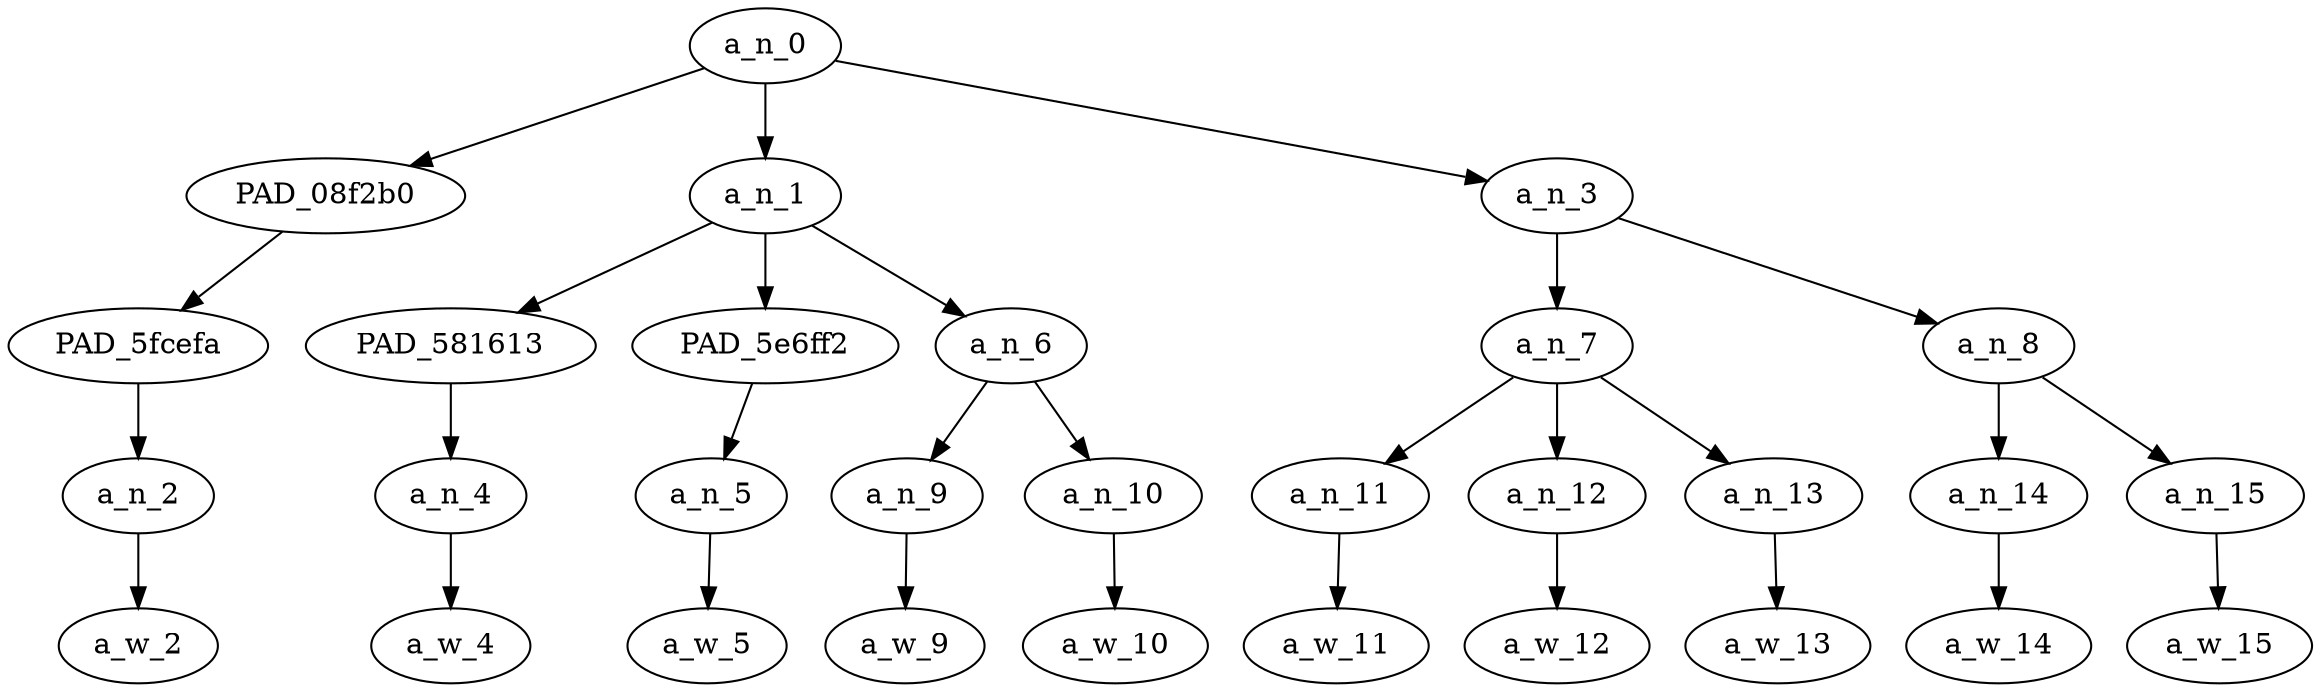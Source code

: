 strict digraph "" {
	a_n_0	[div_dir=1,
		index=0,
		level=4,
		pos="4.138888888888888,4!",
		text_span="[0, 1, 2, 3, 4, 5, 6, 7, 8, 9]",
		value=1.00000000];
	PAD_08f2b0	[div_dir=1,
		index=1,
		level=3,
		pos="4.0,3!",
		text_span="[4]",
		value=0.07547022];
	a_n_0 -> PAD_08f2b0;
	a_n_1	[div_dir=1,
		index=0,
		level=3,
		pos="1.1666666666666667,3!",
		text_span="[0, 1, 2, 3]",
		value=0.23345935];
	a_n_0 -> a_n_1;
	a_n_3	[div_dir=1,
		index=2,
		level=3,
		pos="7.25,3!",
		text_span="[5, 6, 7, 8, 9]",
		value=0.68940487];
	a_n_0 -> a_n_3;
	PAD_5fcefa	[div_dir=1,
		index=3,
		level=2,
		pos="4.0,2!",
		text_span="[4]",
		value=0.07547022];
	PAD_08f2b0 -> PAD_5fcefa;
	a_n_2	[div_dir=1,
		index=4,
		level=1,
		pos="4.0,1!",
		text_span="[4]",
		value=0.07547022];
	PAD_5fcefa -> a_n_2;
	a_w_2	[div_dir=0,
		index=4,
		level=0,
		pos="4,0!",
		text_span="[4]",
		value=says];
	a_n_2 -> a_w_2;
	PAD_581613	[div_dir=1,
		index=0,
		level=2,
		pos="0.0,2!",
		text_span="[0]",
		value=0.05341619];
	a_n_1 -> PAD_581613;
	PAD_5e6ff2	[div_dir=-1,
		index=1,
		level=2,
		pos="1.0,2!",
		text_span="[1]",
		value=0.05024209];
	a_n_1 -> PAD_5e6ff2;
	a_n_6	[div_dir=1,
		index=2,
		level=2,
		pos="2.5,2!",
		text_span="[2, 3]",
		value=0.12923551];
	a_n_1 -> a_n_6;
	a_n_4	[div_dir=1,
		index=0,
		level=1,
		pos="0.0,1!",
		text_span="[0]",
		value=0.05341619];
	PAD_581613 -> a_n_4;
	a_w_4	[div_dir=0,
		index=0,
		level=0,
		pos="0,0!",
		text_span="[0]",
		value=do];
	a_n_4 -> a_w_4;
	a_n_5	[div_dir=-1,
		index=1,
		level=1,
		pos="1.0,1!",
		text_span="[1]",
		value=0.05024209];
	PAD_5e6ff2 -> a_n_5;
	a_w_5	[div_dir=0,
		index=1,
		level=0,
		pos="1,0!",
		text_span="[1]",
		value=not];
	a_n_5 -> a_w_5;
	a_n_9	[div_dir=1,
		index=2,
		level=1,
		pos="2.0,1!",
		text_span="[2]",
		value=0.05050693];
	a_n_6 -> a_n_9;
	a_n_10	[div_dir=1,
		index=3,
		level=1,
		pos="3.0,1!",
		text_span="[3]",
		value=0.07839569];
	a_n_6 -> a_n_10;
	a_w_9	[div_dir=0,
		index=2,
		level=0,
		pos="2,0!",
		text_span="[2]",
		value=be];
	a_n_9 -> a_w_9;
	a_w_10	[div_dir=0,
		index=3,
		level=0,
		pos="3,0!",
		text_span="[3]",
		value=aggressive];
	a_n_10 -> a_w_10;
	a_n_7	[div_dir=1,
		index=4,
		level=2,
		pos="6.0,2!",
		text_span="[5, 6, 7]",
		value=0.48724393];
	a_n_3 -> a_n_7;
	a_n_8	[div_dir=1,
		index=5,
		level=2,
		pos="8.5,2!",
		text_span="[8, 9]",
		value=0.20049663];
	a_n_3 -> a_n_8;
	a_n_11	[div_dir=1,
		index=5,
		level=1,
		pos="5.0,1!",
		text_span="[5]",
		value=0.07670497];
	a_n_7 -> a_n_11;
	a_n_12	[div_dir=1,
		index=6,
		level=1,
		pos="6.0,1!",
		text_span="[6]",
		value=0.28890819];
	a_n_7 -> a_n_12;
	a_n_13	[div_dir=-1,
		index=7,
		level=1,
		pos="7.0,1!",
		text_span="[7]",
		value=0.12000840];
	a_n_7 -> a_n_13;
	a_w_11	[div_dir=0,
		index=5,
		level=0,
		pos="5,0!",
		text_span="[5]",
		value=the];
	a_n_11 -> a_w_11;
	a_w_12	[div_dir=0,
		index=6,
		level=0,
		pos="6,0!",
		text_span="[6]",
		value=nigger];
	a_n_12 -> a_w_12;
	a_w_13	[div_dir=0,
		index=7,
		level=0,
		pos="7,0!",
		text_span="[7]",
		value=mandela];
	a_n_13 -> a_w_13;
	a_n_14	[div_dir=1,
		index=8,
		level=1,
		pos="8.0,1!",
		text_span="[8]",
		value=0.13707668];
	a_n_8 -> a_n_14;
	a_n_15	[div_dir=-1,
		index=9,
		level=1,
		pos="9.0,1!",
		text_span="[9]",
		value=0.06284193];
	a_n_8 -> a_n_15;
	a_w_14	[div_dir=0,
		index=8,
		level=0,
		pos="8,0!",
		text_span="[8]",
		value=fuck];
	a_n_14 -> a_w_14;
	a_w_15	[div_dir=0,
		index=9,
		level=0,
		pos="9,0!",
		text_span="[9]",
		value=that];
	a_n_15 -> a_w_15;
}
